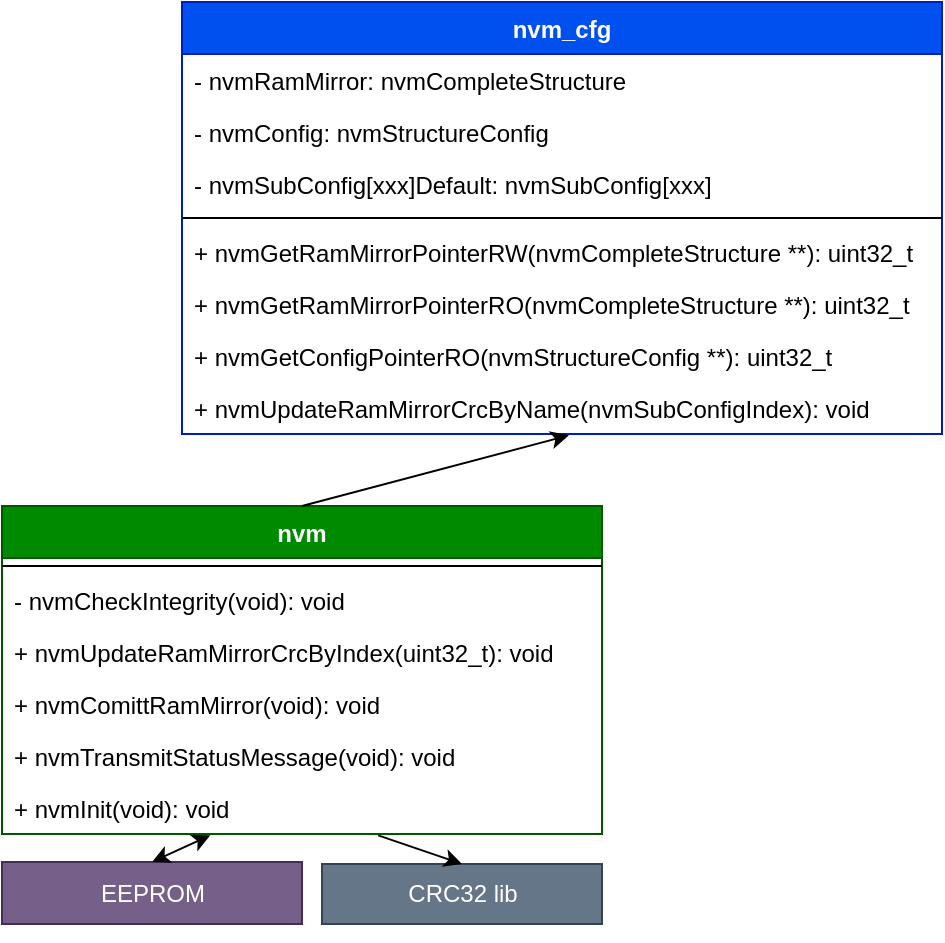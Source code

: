<mxfile>
    <diagram id="_CVl8sColJwZ4kO43qYV" name="Page-1">
        <mxGraphModel dx="1553" dy="606" grid="1" gridSize="10" guides="1" tooltips="1" connect="1" arrows="1" fold="1" page="1" pageScale="1" pageWidth="1654" pageHeight="1169" math="0" shadow="0">
            <root>
                <mxCell id="0"/>
                <mxCell id="1" parent="0"/>
                <mxCell id="27" value="nvm" style="swimlane;fontStyle=1;align=center;verticalAlign=top;childLayout=stackLayout;horizontal=1;startSize=26;horizontalStack=0;resizeParent=1;resizeParentMax=0;resizeLast=0;collapsible=1;marginBottom=0;fillColor=#008a00;strokeColor=#005700;fontColor=#ffffff;" parent="1" vertex="1">
                    <mxGeometry x="320" y="752" width="300" height="164" as="geometry">
                        <mxRectangle x="120" y="220" width="100" height="26" as="alternateBounds"/>
                    </mxGeometry>
                </mxCell>
                <mxCell id="29" value="" style="line;strokeWidth=1;fillColor=none;align=left;verticalAlign=middle;spacingTop=-1;spacingLeft=3;spacingRight=3;rotatable=0;labelPosition=right;points=[];portConstraint=eastwest;" parent="27" vertex="1">
                    <mxGeometry y="26" width="300" height="8" as="geometry"/>
                </mxCell>
                <object label="- nvmCheckIntegrity(void): void" id="39">
                    <mxCell style="text;strokeColor=none;fillColor=none;align=left;verticalAlign=top;spacingLeft=4;spacingRight=4;overflow=hidden;rotatable=0;points=[[0,0.5],[1,0.5]];portConstraint=eastwest;" parent="27" vertex="1">
                        <mxGeometry y="34" width="300" height="26" as="geometry"/>
                    </mxCell>
                </object>
                <object label="+ nvmUpdateRamMirrorCrcByIndex(uint32_t): void" id="30">
                    <mxCell style="text;strokeColor=none;fillColor=none;align=left;verticalAlign=top;spacingLeft=4;spacingRight=4;overflow=hidden;rotatable=0;points=[[0,0.5],[1,0.5]];portConstraint=eastwest;" parent="27" vertex="1">
                        <mxGeometry y="60" width="300" height="26" as="geometry"/>
                    </mxCell>
                </object>
                <object label="+ nvmComittRamMirror(void): void" id="53">
                    <mxCell style="text;strokeColor=none;fillColor=none;align=left;verticalAlign=top;spacingLeft=4;spacingRight=4;overflow=hidden;rotatable=0;points=[[0,0.5],[1,0.5]];portConstraint=eastwest;" parent="27" vertex="1">
                        <mxGeometry y="86" width="300" height="26" as="geometry"/>
                    </mxCell>
                </object>
                <object label="+ nvmTransmitStatusMessage(void): void" id="58">
                    <mxCell style="text;strokeColor=none;fillColor=none;align=left;verticalAlign=top;spacingLeft=4;spacingRight=4;overflow=hidden;rotatable=0;points=[[0,0.5],[1,0.5]];portConstraint=eastwest;" parent="27" vertex="1">
                        <mxGeometry y="112" width="300" height="26" as="geometry"/>
                    </mxCell>
                </object>
                <object label="+ nvmInit(void): void" id="54">
                    <mxCell style="text;strokeColor=none;fillColor=none;align=left;verticalAlign=top;spacingLeft=4;spacingRight=4;overflow=hidden;rotatable=0;points=[[0,0.5],[1,0.5]];portConstraint=eastwest;" parent="27" vertex="1">
                        <mxGeometry y="138" width="300" height="26" as="geometry"/>
                    </mxCell>
                </object>
                <mxCell id="33" value="nvm_cfg" style="swimlane;fontStyle=1;align=center;verticalAlign=top;childLayout=stackLayout;horizontal=1;startSize=26;horizontalStack=0;resizeParent=1;resizeParentMax=0;resizeLast=0;collapsible=1;marginBottom=0;fillColor=#0050ef;strokeColor=#001DBC;fontColor=#ffffff;" parent="1" vertex="1">
                    <mxGeometry x="410" y="500" width="380" height="216" as="geometry">
                        <mxRectangle x="120" y="220" width="100" height="26" as="alternateBounds"/>
                    </mxGeometry>
                </mxCell>
                <mxCell id="34" value="- nvmRamMirror: nvmCompleteStructure" style="text;strokeColor=none;fillColor=none;align=left;verticalAlign=top;spacingLeft=4;spacingRight=4;overflow=hidden;rotatable=0;points=[[0,0.5],[1,0.5]];portConstraint=eastwest;" parent="33" vertex="1">
                    <mxGeometry y="26" width="380" height="26" as="geometry"/>
                </mxCell>
                <mxCell id="48" value="- nvmConfig: nvmStructureConfig " style="text;strokeColor=none;fillColor=none;align=left;verticalAlign=top;spacingLeft=4;spacingRight=4;overflow=hidden;rotatable=0;points=[[0,0.5],[1,0.5]];portConstraint=eastwest;" parent="33" vertex="1">
                    <mxGeometry y="52" width="380" height="26" as="geometry"/>
                </mxCell>
                <mxCell id="49" value="- nvmSubConfig[xxx]Default: nvmSubConfig[xxx] " style="text;strokeColor=none;fillColor=none;align=left;verticalAlign=top;spacingLeft=4;spacingRight=4;overflow=hidden;rotatable=0;points=[[0,0.5],[1,0.5]];portConstraint=eastwest;" parent="33" vertex="1">
                    <mxGeometry y="78" width="380" height="26" as="geometry"/>
                </mxCell>
                <mxCell id="35" value="" style="line;strokeWidth=1;fillColor=none;align=left;verticalAlign=middle;spacingTop=-1;spacingLeft=3;spacingRight=3;rotatable=0;labelPosition=right;points=[];portConstraint=eastwest;" parent="33" vertex="1">
                    <mxGeometry y="104" width="380" height="8" as="geometry"/>
                </mxCell>
                <mxCell id="36" value="+ nvmGetRamMirrorPointerRW(nvmCompleteStructure **): uint32_t " style="text;strokeColor=none;fillColor=none;align=left;verticalAlign=top;spacingLeft=4;spacingRight=4;overflow=hidden;rotatable=0;points=[[0,0.5],[1,0.5]];portConstraint=eastwest;" parent="33" vertex="1">
                    <mxGeometry y="112" width="380" height="26" as="geometry"/>
                </mxCell>
                <mxCell id="37" value="+ nvmGetRamMirrorPointerRO(nvmCompleteStructure **): uint32_t" style="text;strokeColor=none;fillColor=none;align=left;verticalAlign=top;spacingLeft=4;spacingRight=4;overflow=hidden;rotatable=0;points=[[0,0.5],[1,0.5]];portConstraint=eastwest;" parent="33" vertex="1">
                    <mxGeometry y="138" width="380" height="26" as="geometry"/>
                </mxCell>
                <mxCell id="38" value="+ nvmGetConfigPointerRO(nvmStructureConfig **): uint32_t" style="text;strokeColor=none;fillColor=none;align=left;verticalAlign=top;spacingLeft=4;spacingRight=4;overflow=hidden;rotatable=0;points=[[0,0.5],[1,0.5]];portConstraint=eastwest;" parent="33" vertex="1">
                    <mxGeometry y="164" width="380" height="26" as="geometry"/>
                </mxCell>
                <mxCell id="57" value="+ nvmUpdateRamMirrorCrcByName(nvmSubConfigIndex): void" style="text;strokeColor=none;fillColor=none;align=left;verticalAlign=top;spacingLeft=4;spacingRight=4;overflow=hidden;rotatable=0;points=[[0,0.5],[1,0.5]];portConstraint=eastwest;" parent="33" vertex="1">
                    <mxGeometry y="190" width="380" height="26" as="geometry"/>
                </mxCell>
                <mxCell id="41" value="EEPROM" style="html=1;fillColor=#76608a;strokeColor=#432D57;fontColor=#ffffff;" parent="1" vertex="1">
                    <mxGeometry x="320" y="930" width="150" height="31" as="geometry"/>
                </mxCell>
                <mxCell id="45" value="" style="endArrow=classic;startArrow=classic;html=1;exitX=0.5;exitY=0;exitDx=0;exitDy=0;entryX=0.347;entryY=1.026;entryDx=0;entryDy=0;entryPerimeter=0;" parent="1" source="41" target="54" edge="1">
                    <mxGeometry width="50" height="50" relative="1" as="geometry">
                        <mxPoint x="597" y="732" as="sourcePoint"/>
                        <mxPoint x="440" y="892" as="targetPoint"/>
                    </mxGeometry>
                </mxCell>
                <mxCell id="47" value="" style="endArrow=classic;html=1;exitX=0.5;exitY=0;exitDx=0;exitDy=0;entryX=0.509;entryY=1.026;entryDx=0;entryDy=0;entryPerimeter=0;" parent="1" source="27" target="57" edge="1">
                    <mxGeometry width="50" height="50" relative="1" as="geometry">
                        <mxPoint x="507" y="626" as="sourcePoint"/>
                        <mxPoint x="557" y="576" as="targetPoint"/>
                    </mxGeometry>
                </mxCell>
                <mxCell id="50" value="CRC32 lib" style="html=1;fillColor=#647687;strokeColor=#314354;fontColor=#ffffff;" parent="1" vertex="1">
                    <mxGeometry x="480" y="931" width="140" height="30" as="geometry"/>
                </mxCell>
                <mxCell id="52" value="" style="endArrow=classic;html=1;exitX=0.627;exitY=1.026;exitDx=0;exitDy=0;exitPerimeter=0;entryX=0.5;entryY=0;entryDx=0;entryDy=0;" parent="1" source="54" target="50" edge="1">
                    <mxGeometry width="50" height="50" relative="1" as="geometry">
                        <mxPoint x="440" y="762" as="sourcePoint"/>
                        <mxPoint x="720" y="862" as="targetPoint"/>
                    </mxGeometry>
                </mxCell>
                <mxCell id="55" style="edgeStyle=orthogonalEdgeStyle;rounded=0;orthogonalLoop=1;jettySize=auto;html=1;exitX=0.5;exitY=1;exitDx=0;exitDy=0;" parent="1" source="41" target="41" edge="1">
                    <mxGeometry relative="1" as="geometry"/>
                </mxCell>
            </root>
        </mxGraphModel>
    </diagram>
</mxfile>
